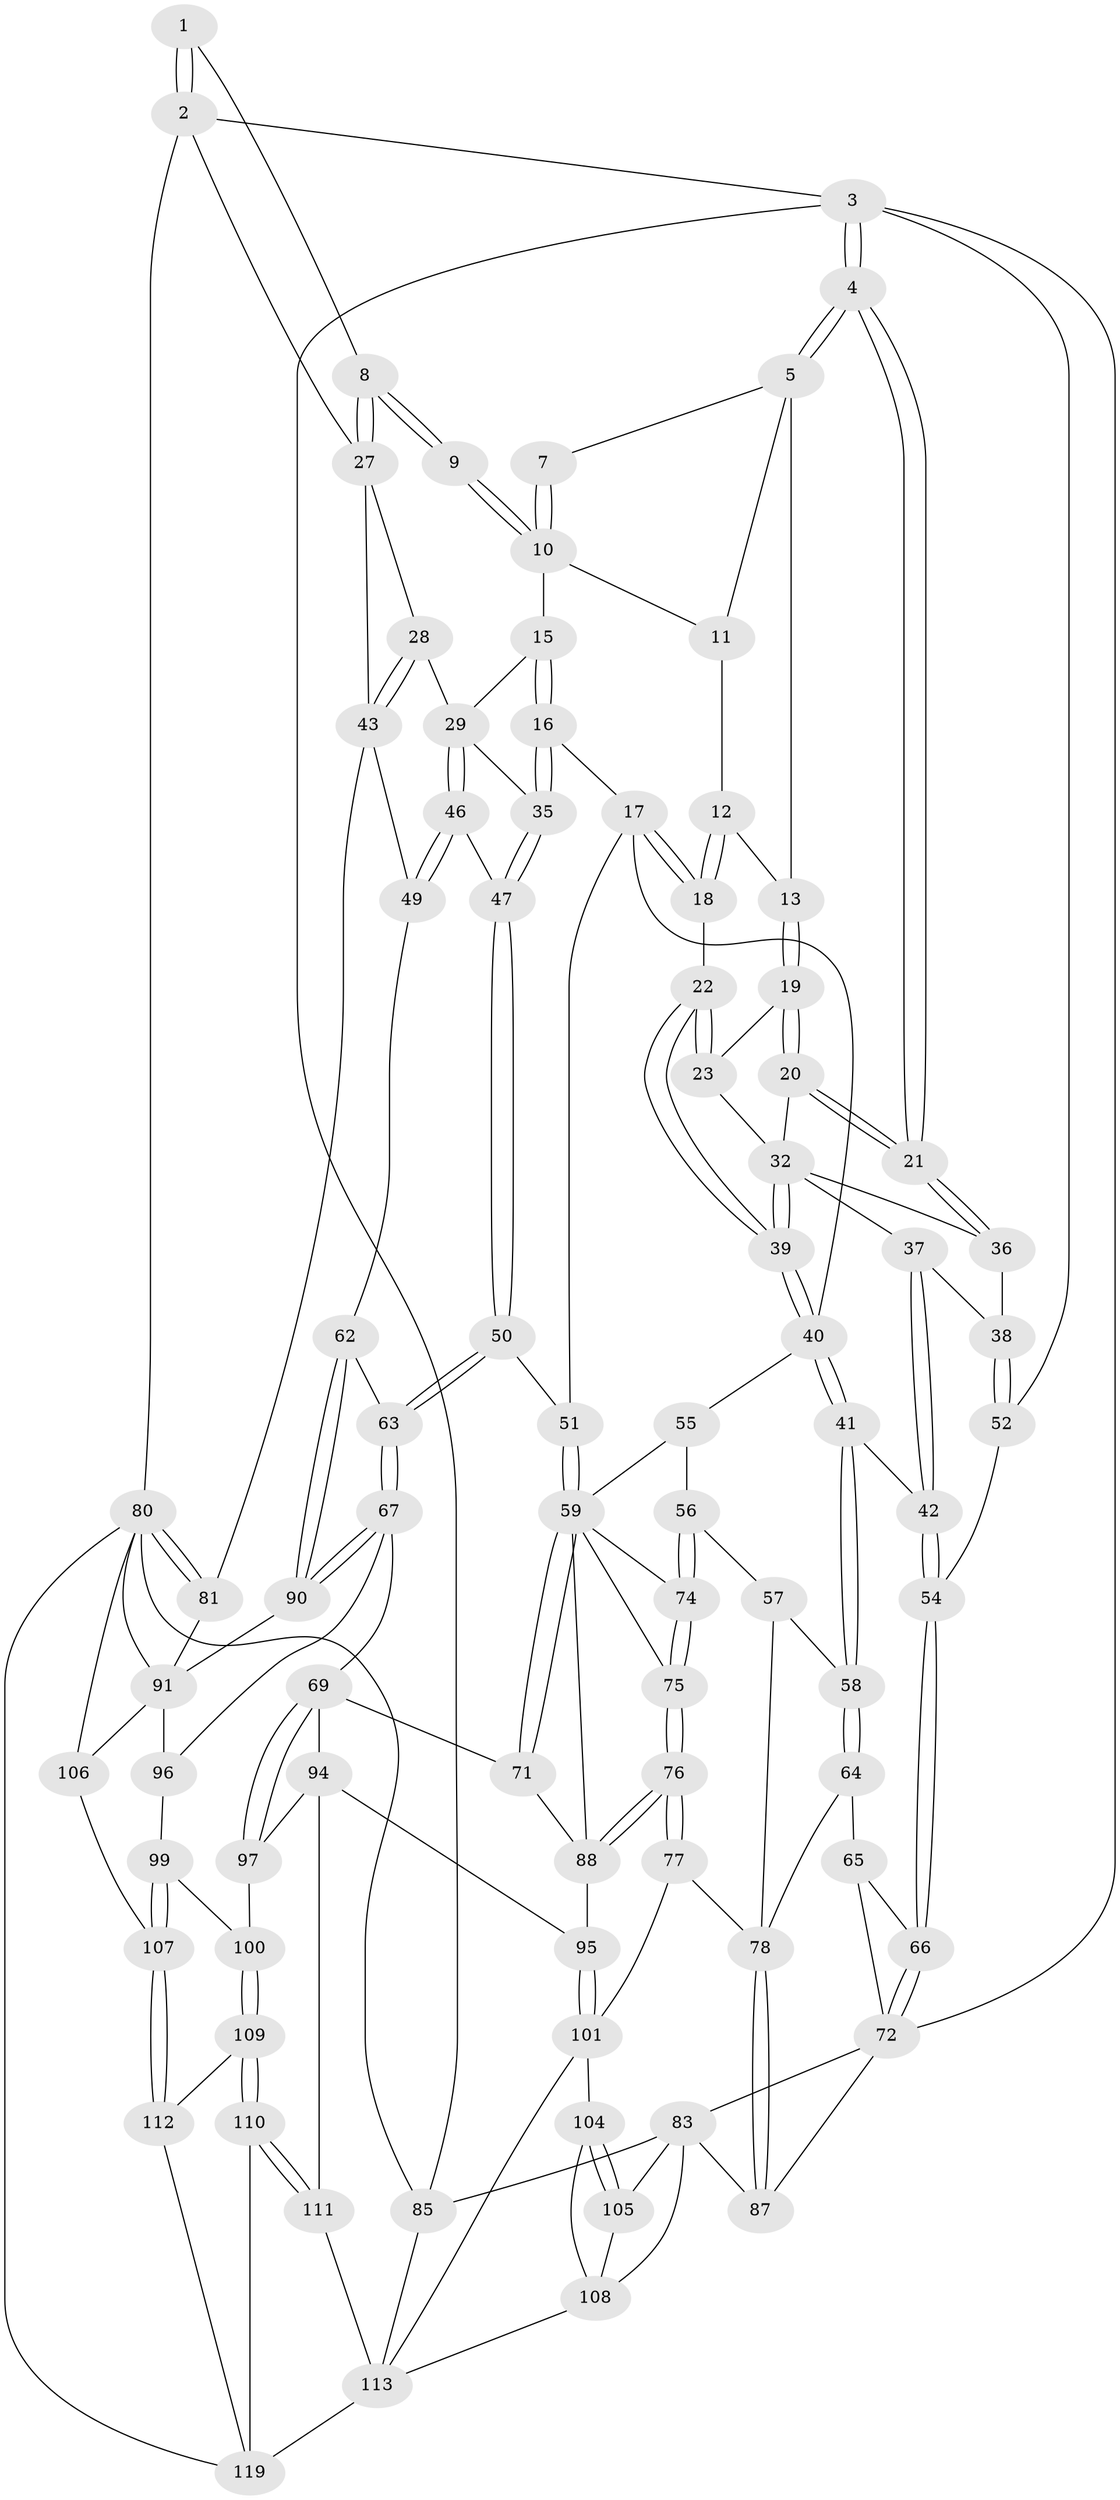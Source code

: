 // original degree distribution, {3: 0.024193548387096774, 6: 0.22580645161290322, 5: 0.5241935483870968, 4: 0.22580645161290322}
// Generated by graph-tools (version 1.1) at 2025/21/03/04/25 18:21:17]
// undirected, 86 vertices, 199 edges
graph export_dot {
graph [start="1"]
  node [color=gray90,style=filled];
  1 [pos="+0.692635033534312+0"];
  2 [pos="+1+0"];
  3 [pos="+0+0",super="+53"];
  4 [pos="+0+0"];
  5 [pos="+0.2739474352953087+0",super="+6"];
  7 [pos="+0.5983318011201895+0"];
  8 [pos="+0.8036892969859744+0.17828578531309308"];
  9 [pos="+0.7706757731420695+0.17784558817803509"];
  10 [pos="+0.6772553466155269+0.12524910257293415",super="+14"];
  11 [pos="+0.503989062878361+0.1086640730200282"];
  12 [pos="+0.4042621549496345+0.15974681786559417"];
  13 [pos="+0.3901904348815173+0.16115650731151657"];
  15 [pos="+0.5742379647349547+0.22986004575809738",super="+26"];
  16 [pos="+0.5572440132838424+0.3115313195063307"];
  17 [pos="+0.5443509420573897+0.3164104864592545",super="+44"];
  18 [pos="+0.515057925020696+0.316183189930867"];
  19 [pos="+0.37729808222945843+0.17064149156065345",super="+24"];
  20 [pos="+0.08845844571665622+0.0596286440780118",super="+25"];
  21 [pos="+0+0"];
  22 [pos="+0.4342352327337521+0.3389740024889346"];
  23 [pos="+0.38889607897621287+0.26451692893780915"];
  27 [pos="+0.8291417303787032+0.18774389038832562",super="+31"];
  28 [pos="+0.7964783782567367+0.33613459812059904"];
  29 [pos="+0.7934634734675632+0.341763734710963",super="+30"];
  32 [pos="+0.2990302250877292+0.31116873280772145",super="+33"];
  35 [pos="+0.5914206488523511+0.33015407009247"];
  36 [pos="+0.12298601959458756+0.31083859114468926"];
  37 [pos="+0.17732001310611936+0.39042318503453194"];
  38 [pos="+0.1524987374118147+0.3737820784378109"];
  39 [pos="+0.3637474171802735+0.40172925108744767"];
  40 [pos="+0.36015053680032894+0.41325567606542907",super="+45"];
  41 [pos="+0.2665977507297742+0.46135654982466306"];
  42 [pos="+0.2058687243859819+0.43523708871674516"];
  43 [pos="+1+0.3202089901244882",super="+48"];
  46 [pos="+0.7941068477347175+0.4289247461802806"];
  47 [pos="+0.6704406620256945+0.45927169691422154"];
  49 [pos="+0.9344731297629293+0.5395366999175477"];
  50 [pos="+0.6579191417578566+0.4837784323222644"];
  51 [pos="+0.5511426030324003+0.5238399946418637"];
  52 [pos="+0.053519234217672323+0.4329493907477852"];
  54 [pos="+0.10352294976736605+0.531066065546315"];
  55 [pos="+0.40785611994312054+0.5363286245405023"];
  56 [pos="+0.37929069300662127+0.5720904518630201"];
  57 [pos="+0.35064155703691974+0.5770851311787696"];
  58 [pos="+0.2662566402290883+0.5447800583531651"];
  59 [pos="+0.5271492029200562+0.6067840644978314",super="+60"];
  62 [pos="+0.8985931327431717+0.5609698119803924"];
  63 [pos="+0.70069853054638+0.6157623674036368"];
  64 [pos="+0.23894448647860814+0.5879390205996607"];
  65 [pos="+0.2120721027858857+0.5953901272351624"];
  66 [pos="+0.10278609522835072+0.5340176044647196"];
  67 [pos="+0.6861509467657613+0.6432176075864975",super="+68"];
  69 [pos="+0.6097453464957812+0.6703754373551395",super="+70"];
  71 [pos="+0.5644898981697355+0.6526512254148994"];
  72 [pos="+0.04942679222453112+0.5829799576804565",super="+86+73"];
  74 [pos="+0.3970542693249569+0.6099763825329946"];
  75 [pos="+0.4047280670497205+0.6428890471610847"];
  76 [pos="+0.3495181752570072+0.7130786472166131"];
  77 [pos="+0.32849320744550176+0.7253785628185131"];
  78 [pos="+0.3155242341566029+0.7154798316704781",super="+79"];
  80 [pos="+1+1",super="+117"];
  81 [pos="+1+0.7263286496271354"];
  83 [pos="+0+0.6539572062388121",super="+103+84"];
  85 [pos="+0+1"];
  87 [pos="+0.14275643645520217+0.7388390534406951"];
  88 [pos="+0.44971313322340156+0.7105731435896924",super="+89"];
  90 [pos="+0.7948340123761624+0.7173337350693626"];
  91 [pos="+0.8868108532352627+0.8298653511747104",super="+92"];
  94 [pos="+0.49785674613765335+0.8277880928379602",super="+98"];
  95 [pos="+0.49260636915975653+0.8263567710524876"];
  96 [pos="+0.6928768310967843+0.751068534948601"];
  97 [pos="+0.6013514891544512+0.8252887664754248"];
  99 [pos="+0.6447930099701948+0.8245817005156341"];
  100 [pos="+0.6118475798158671+0.8296761908058782"];
  101 [pos="+0.35646635806422783+0.843263018559176",super="+102"];
  104 [pos="+0.1533755608958059+0.8754819353201927"];
  105 [pos="+0.1330649736806532+0.7965885435635729"];
  106 [pos="+0.7875719437018964+0.8633319487789046"];
  107 [pos="+0.7184017599050982+0.8645961593622187"];
  108 [pos="+0+0.8040826817917338",super="+116"];
  109 [pos="+0.6205428648130477+0.889102734868432"];
  110 [pos="+0.5409528014505227+0.9611789547060969"];
  111 [pos="+0.5253641248325335+0.9434207571186656"];
  112 [pos="+0.6575231131174697+0.9388370848588076"];
  113 [pos="+0.4844722002066858+0.952749434941753",super="+114"];
  119 [pos="+0.6744576711850119+1",super="+124+120"];
  1 -- 2;
  1 -- 2;
  1 -- 8;
  2 -- 3;
  2 -- 80;
  2 -- 27;
  3 -- 4;
  3 -- 4;
  3 -- 85;
  3 -- 52;
  3 -- 72;
  4 -- 5;
  4 -- 5;
  4 -- 21;
  4 -- 21;
  5 -- 13;
  5 -- 11;
  5 -- 7;
  7 -- 10;
  7 -- 10;
  8 -- 9;
  8 -- 9;
  8 -- 27;
  8 -- 27;
  9 -- 10;
  9 -- 10;
  10 -- 11;
  10 -- 15;
  11 -- 12;
  12 -- 13;
  12 -- 18;
  12 -- 18;
  13 -- 19;
  13 -- 19;
  15 -- 16;
  15 -- 16;
  15 -- 29;
  16 -- 17;
  16 -- 35;
  16 -- 35;
  17 -- 18;
  17 -- 18;
  17 -- 40;
  17 -- 51;
  18 -- 22;
  19 -- 20 [weight=2];
  19 -- 20;
  19 -- 23;
  20 -- 21;
  20 -- 21;
  20 -- 32;
  21 -- 36;
  21 -- 36;
  22 -- 23;
  22 -- 23;
  22 -- 39;
  22 -- 39;
  23 -- 32;
  27 -- 28;
  27 -- 43;
  28 -- 29;
  28 -- 43;
  28 -- 43;
  29 -- 46;
  29 -- 46;
  29 -- 35;
  32 -- 39;
  32 -- 39;
  32 -- 36;
  32 -- 37;
  35 -- 47;
  35 -- 47;
  36 -- 38;
  37 -- 38;
  37 -- 42;
  37 -- 42;
  38 -- 52;
  38 -- 52;
  39 -- 40;
  39 -- 40;
  40 -- 41;
  40 -- 41;
  40 -- 55;
  41 -- 42;
  41 -- 58;
  41 -- 58;
  42 -- 54;
  42 -- 54;
  43 -- 81;
  43 -- 49;
  46 -- 47;
  46 -- 49;
  46 -- 49;
  47 -- 50;
  47 -- 50;
  49 -- 62;
  50 -- 51;
  50 -- 63;
  50 -- 63;
  51 -- 59;
  51 -- 59;
  52 -- 54;
  54 -- 66;
  54 -- 66;
  55 -- 56;
  55 -- 59;
  56 -- 57;
  56 -- 74;
  56 -- 74;
  57 -- 58;
  57 -- 78;
  58 -- 64;
  58 -- 64;
  59 -- 71;
  59 -- 71;
  59 -- 75;
  59 -- 88;
  59 -- 74;
  62 -- 63;
  62 -- 90;
  62 -- 90;
  63 -- 67;
  63 -- 67;
  64 -- 65;
  64 -- 78;
  65 -- 66;
  65 -- 72;
  66 -- 72;
  66 -- 72;
  67 -- 90;
  67 -- 90;
  67 -- 96;
  67 -- 69;
  69 -- 97;
  69 -- 97;
  69 -- 94;
  69 -- 71;
  71 -- 88;
  72 -- 87;
  72 -- 83;
  74 -- 75;
  74 -- 75;
  75 -- 76;
  75 -- 76;
  76 -- 77;
  76 -- 77;
  76 -- 88;
  76 -- 88;
  77 -- 78;
  77 -- 101;
  78 -- 87;
  78 -- 87;
  80 -- 81;
  80 -- 81;
  80 -- 85;
  80 -- 106;
  80 -- 91;
  80 -- 119;
  81 -- 91;
  83 -- 105;
  83 -- 87;
  83 -- 108;
  83 -- 85;
  85 -- 113;
  88 -- 95;
  90 -- 91;
  91 -- 96;
  91 -- 106;
  94 -- 95;
  94 -- 97;
  94 -- 111;
  95 -- 101;
  95 -- 101;
  96 -- 99;
  97 -- 100;
  99 -- 100;
  99 -- 107;
  99 -- 107;
  100 -- 109;
  100 -- 109;
  101 -- 104;
  101 -- 113;
  104 -- 105;
  104 -- 105;
  104 -- 108;
  105 -- 108;
  106 -- 107;
  107 -- 112;
  107 -- 112;
  108 -- 113;
  109 -- 110;
  109 -- 110;
  109 -- 112;
  110 -- 111;
  110 -- 111;
  110 -- 119;
  111 -- 113;
  112 -- 119;
  113 -- 119 [weight=2];
}

